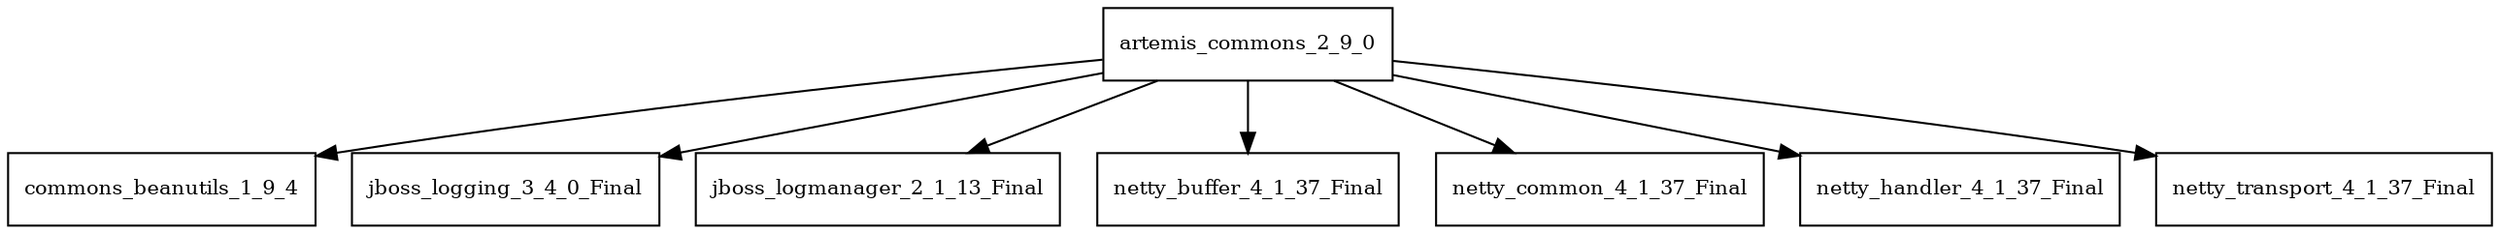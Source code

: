 digraph artemis_commons_2_9_0_dependencies {
  node [shape = box, fontsize=10.0];
  artemis_commons_2_9_0 -> commons_beanutils_1_9_4;
  artemis_commons_2_9_0 -> jboss_logging_3_4_0_Final;
  artemis_commons_2_9_0 -> jboss_logmanager_2_1_13_Final;
  artemis_commons_2_9_0 -> netty_buffer_4_1_37_Final;
  artemis_commons_2_9_0 -> netty_common_4_1_37_Final;
  artemis_commons_2_9_0 -> netty_handler_4_1_37_Final;
  artemis_commons_2_9_0 -> netty_transport_4_1_37_Final;
}
